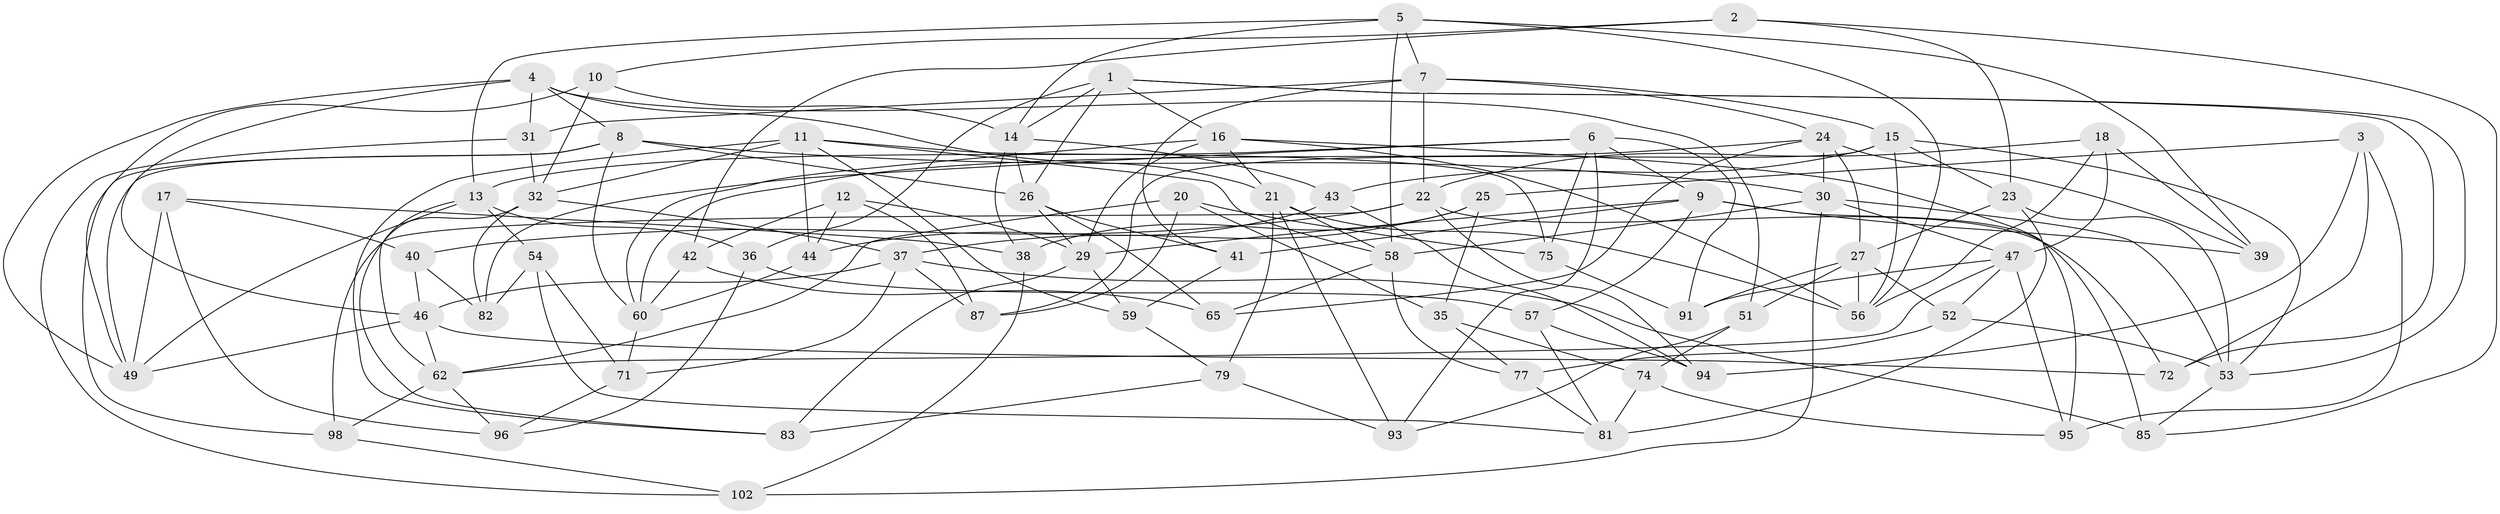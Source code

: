// Generated by graph-tools (version 1.1) at 2025/52/02/27/25 19:52:34]
// undirected, 72 vertices, 174 edges
graph export_dot {
graph [start="1"]
  node [color=gray90,style=filled];
  1 [super="+64"];
  2;
  3;
  4 [super="+61"];
  5 [super="+28"];
  6 [super="+55"];
  7 [super="+67"];
  8 [super="+63"];
  9 [super="+45"];
  10;
  11 [super="+34"];
  12;
  13 [super="+84"];
  14 [super="+19"];
  15 [super="+48"];
  16 [super="+88"];
  17;
  18;
  20;
  21 [super="+86"];
  22 [super="+70"];
  23 [super="+80"];
  24 [super="+66"];
  25;
  26 [super="+33"];
  27 [super="+97"];
  29 [super="+92"];
  30 [super="+50"];
  31;
  32 [super="+73"];
  35;
  36;
  37 [super="+103"];
  38;
  39;
  40;
  41;
  42;
  43;
  44;
  46 [super="+76"];
  47 [super="+68"];
  49 [super="+69"];
  51;
  52;
  53 [super="+101"];
  54;
  56 [super="+90"];
  57;
  58 [super="+89"];
  59;
  60 [super="+99"];
  62 [super="+78"];
  65;
  71;
  72;
  74;
  75;
  77;
  79;
  81 [super="+100"];
  82;
  83;
  85;
  87;
  91;
  93;
  94;
  95;
  96;
  98;
  102;
  1 -- 36;
  1 -- 14;
  1 -- 16;
  1 -- 26;
  1 -- 72;
  1 -- 53;
  2 -- 42;
  2 -- 10;
  2 -- 85;
  2 -- 23;
  3 -- 95;
  3 -- 72;
  3 -- 94;
  3 -- 25;
  4 -- 49;
  4 -- 8;
  4 -- 51;
  4 -- 21;
  4 -- 46;
  4 -- 31;
  5 -- 39;
  5 -- 14;
  5 -- 7;
  5 -- 56;
  5 -- 58;
  5 -- 13;
  6 -- 82;
  6 -- 9;
  6 -- 91;
  6 -- 75;
  6 -- 93;
  6 -- 13;
  7 -- 31;
  7 -- 41;
  7 -- 15;
  7 -- 22;
  7 -- 24;
  8 -- 60;
  8 -- 98;
  8 -- 26;
  8 -- 49;
  8 -- 30;
  9 -- 39;
  9 -- 29;
  9 -- 57;
  9 -- 85;
  9 -- 41;
  10 -- 14;
  10 -- 32;
  10 -- 49;
  11 -- 83;
  11 -- 75;
  11 -- 32;
  11 -- 44;
  11 -- 59;
  11 -- 58;
  12 -- 42;
  12 -- 29;
  12 -- 44;
  12 -- 87;
  13 -- 36;
  13 -- 54;
  13 -- 62;
  13 -- 49;
  14 -- 38;
  14 -- 26;
  14 -- 43;
  15 -- 87;
  15 -- 43;
  15 -- 56;
  15 -- 23;
  15 -- 53;
  16 -- 60;
  16 -- 29;
  16 -- 56;
  16 -- 21;
  16 -- 95;
  17 -- 49;
  17 -- 40;
  17 -- 38;
  17 -- 96;
  18 -- 39;
  18 -- 22;
  18 -- 56;
  18 -- 47;
  20 -- 87;
  20 -- 75;
  20 -- 35;
  20 -- 62;
  21 -- 58;
  21 -- 56;
  21 -- 93;
  21 -- 79;
  22 -- 94;
  22 -- 40;
  22 -- 98;
  22 -- 72;
  23 -- 81 [weight=2];
  23 -- 27;
  23 -- 53;
  24 -- 27;
  24 -- 30;
  24 -- 65;
  24 -- 60;
  24 -- 39;
  25 -- 35;
  25 -- 38;
  25 -- 37;
  26 -- 65;
  26 -- 29;
  26 -- 41;
  27 -- 52;
  27 -- 91;
  27 -- 51;
  27 -- 56;
  29 -- 59;
  29 -- 83;
  30 -- 53;
  30 -- 47;
  30 -- 58;
  30 -- 102;
  31 -- 102;
  31 -- 32;
  32 -- 37;
  32 -- 82;
  32 -- 83;
  35 -- 74;
  35 -- 77;
  36 -- 57;
  36 -- 96;
  37 -- 85;
  37 -- 46;
  37 -- 87;
  37 -- 71;
  38 -- 102;
  40 -- 82;
  40 -- 46;
  41 -- 59;
  42 -- 65;
  42 -- 60;
  43 -- 94;
  43 -- 44;
  44 -- 60;
  46 -- 72;
  46 -- 49;
  46 -- 62;
  47 -- 52;
  47 -- 91;
  47 -- 95;
  47 -- 62;
  51 -- 74;
  51 -- 93;
  52 -- 77;
  52 -- 53;
  53 -- 85;
  54 -- 82;
  54 -- 71;
  54 -- 81;
  57 -- 94;
  57 -- 81;
  58 -- 77;
  58 -- 65;
  59 -- 79;
  60 -- 71;
  62 -- 98;
  62 -- 96;
  71 -- 96;
  74 -- 95;
  74 -- 81;
  75 -- 91;
  77 -- 81;
  79 -- 83;
  79 -- 93;
  98 -- 102;
}
